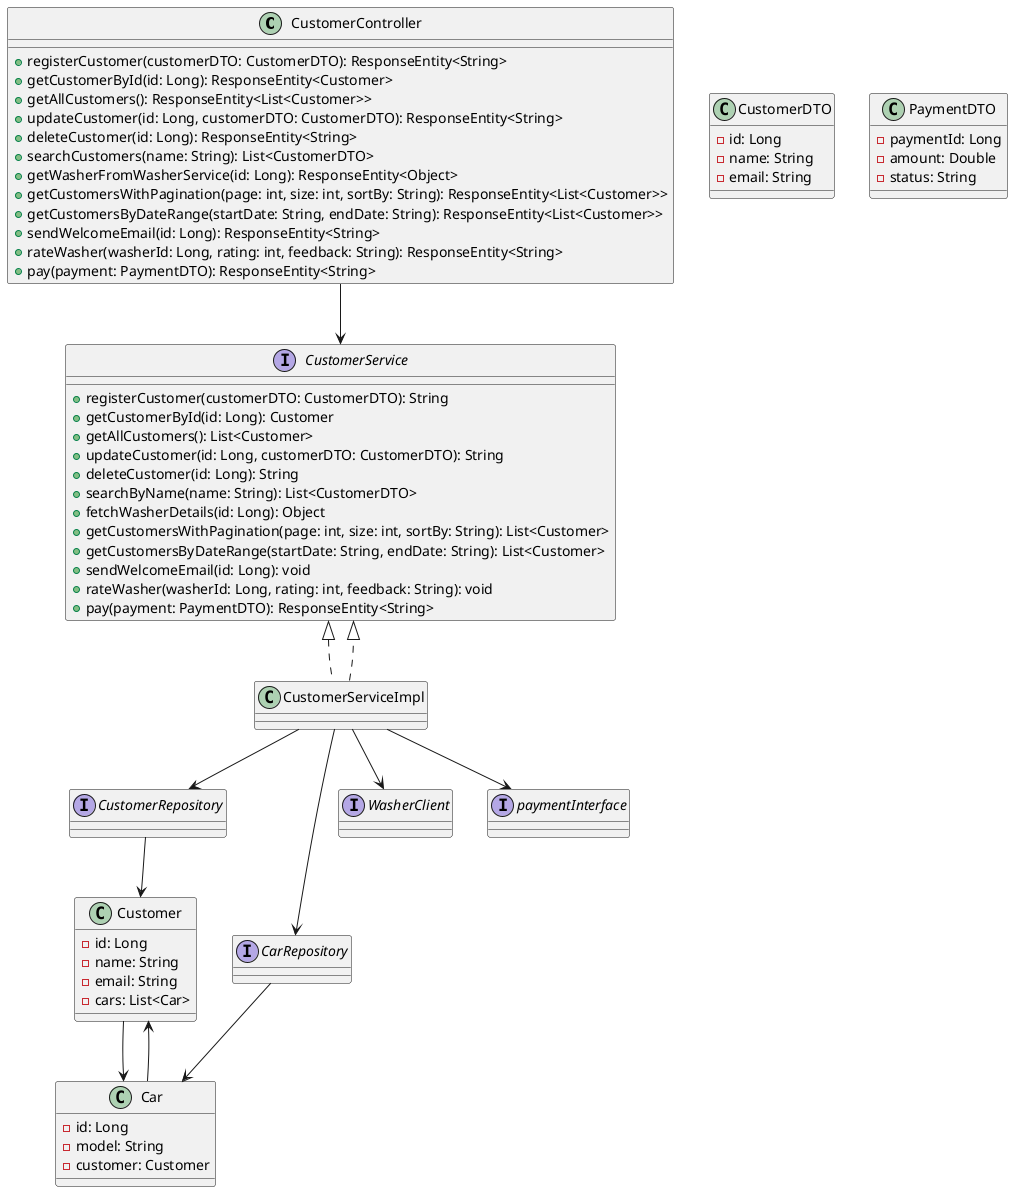 @startuml

class CustomerController {
  +registerCustomer(customerDTO: CustomerDTO): ResponseEntity<String>
  +getCustomerById(id: Long): ResponseEntity<Customer>
  +getAllCustomers(): ResponseEntity<List<Customer>>
  +updateCustomer(id: Long, customerDTO: CustomerDTO): ResponseEntity<String>
  +deleteCustomer(id: Long): ResponseEntity<String>
  +searchCustomers(name: String): List<CustomerDTO>
  +getWasherFromWasherService(id: Long): ResponseEntity<Object>
  +getCustomersWithPagination(page: int, size: int, sortBy: String): ResponseEntity<List<Customer>>
  +getCustomersByDateRange(startDate: String, endDate: String): ResponseEntity<List<Customer>>
  +sendWelcomeEmail(id: Long): ResponseEntity<String>
  +rateWasher(washerId: Long, rating: int, feedback: String): ResponseEntity<String>
  +pay(payment: PaymentDTO): ResponseEntity<String>
}

interface CustomerService {
  +registerCustomer(customerDTO: CustomerDTO): String
  +getCustomerById(id: Long): Customer
  +getAllCustomers(): List<Customer>
  +updateCustomer(id: Long, customerDTO: CustomerDTO): String
  +deleteCustomer(id: Long): String
  +searchByName(name: String): List<CustomerDTO>
  +fetchWasherDetails(id: Long): Object
  +getCustomersWithPagination(page: int, size: int, sortBy: String): List<Customer>
  +getCustomersByDateRange(startDate: String, endDate: String): List<Customer>
  +sendWelcomeEmail(id: Long): void
  +rateWasher(washerId: Long, rating: int, feedback: String): void
  +pay(payment: PaymentDTO): ResponseEntity<String>
}

class CustomerServiceImpl implements CustomerService

class Customer {
  -id: Long
  -name: String
  -email: String
  -cars: List<Car>
}

class CustomerDTO {
  -id: Long
  -name: String
  -email: String
}

class PaymentDTO {
  -paymentId: Long
  -amount: Double
  -status: String
}

interface CustomerRepository
interface CarRepository
interface WasherClient
interface paymentInterface

class Car {
  -id: Long
  -model: String
  -customer: Customer
}

CustomerController --> CustomerService
CustomerServiceImpl ..|> CustomerService
CustomerServiceImpl --> CustomerRepository
CustomerServiceImpl --> CarRepository
CustomerServiceImpl --> WasherClient
CustomerServiceImpl --> paymentInterface
CustomerRepository --> Customer
CarRepository --> Car
Customer --> Car
Car --> Customer

@enduml
